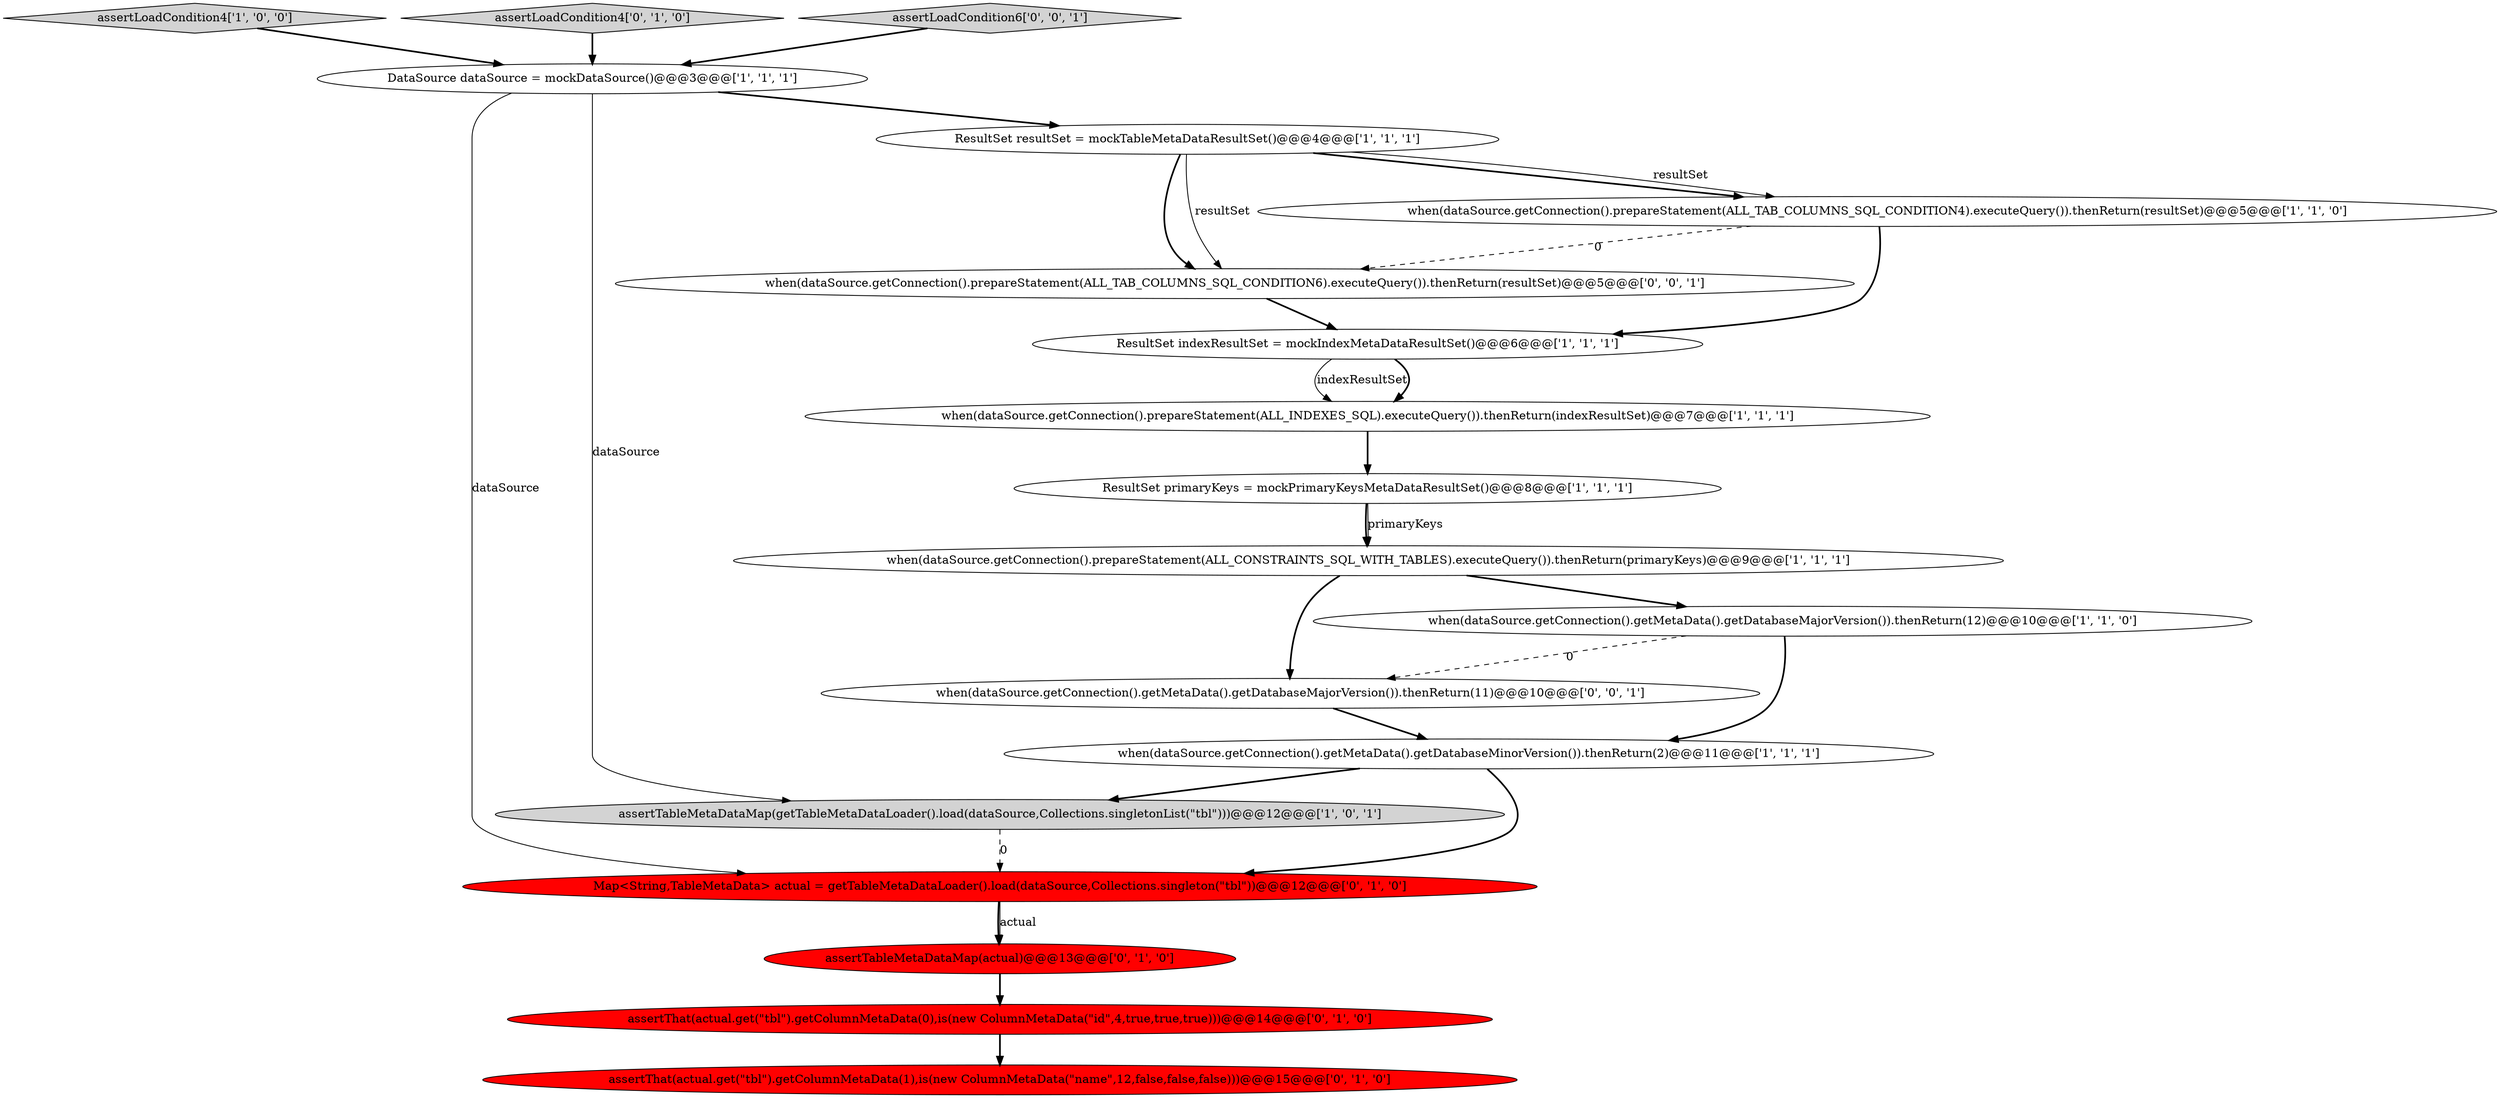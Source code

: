 digraph {
17 [style = filled, label = "when(dataSource.getConnection().getMetaData().getDatabaseMajorVersion()).thenReturn(11)@@@10@@@['0', '0', '1']", fillcolor = white, shape = ellipse image = "AAA0AAABBB3BBB"];
11 [style = filled, label = "Map<String,TableMetaData> actual = getTableMetaDataLoader().load(dataSource,Collections.singleton(\"tbl\"))@@@12@@@['0', '1', '0']", fillcolor = red, shape = ellipse image = "AAA1AAABBB2BBB"];
13 [style = filled, label = "assertThat(actual.get(\"tbl\").getColumnMetaData(1),is(new ColumnMetaData(\"name\",12,false,false,false)))@@@15@@@['0', '1', '0']", fillcolor = red, shape = ellipse image = "AAA1AAABBB2BBB"];
18 [style = filled, label = "when(dataSource.getConnection().prepareStatement(ALL_TAB_COLUMNS_SQL_CONDITION6).executeQuery()).thenReturn(resultSet)@@@5@@@['0', '0', '1']", fillcolor = white, shape = ellipse image = "AAA0AAABBB3BBB"];
10 [style = filled, label = "assertTableMetaDataMap(getTableMetaDataLoader().load(dataSource,Collections.singletonList(\"tbl\")))@@@12@@@['1', '0', '1']", fillcolor = lightgray, shape = ellipse image = "AAA0AAABBB1BBB"];
7 [style = filled, label = "ResultSet primaryKeys = mockPrimaryKeysMetaDataResultSet()@@@8@@@['1', '1', '1']", fillcolor = white, shape = ellipse image = "AAA0AAABBB1BBB"];
1 [style = filled, label = "when(dataSource.getConnection().prepareStatement(ALL_TAB_COLUMNS_SQL_CONDITION4).executeQuery()).thenReturn(resultSet)@@@5@@@['1', '1', '0']", fillcolor = white, shape = ellipse image = "AAA0AAABBB1BBB"];
2 [style = filled, label = "when(dataSource.getConnection().prepareStatement(ALL_INDEXES_SQL).executeQuery()).thenReturn(indexResultSet)@@@7@@@['1', '1', '1']", fillcolor = white, shape = ellipse image = "AAA0AAABBB1BBB"];
4 [style = filled, label = "when(dataSource.getConnection().prepareStatement(ALL_CONSTRAINTS_SQL_WITH_TABLES).executeQuery()).thenReturn(primaryKeys)@@@9@@@['1', '1', '1']", fillcolor = white, shape = ellipse image = "AAA0AAABBB1BBB"];
8 [style = filled, label = "when(dataSource.getConnection().getMetaData().getDatabaseMinorVersion()).thenReturn(2)@@@11@@@['1', '1', '1']", fillcolor = white, shape = ellipse image = "AAA0AAABBB1BBB"];
14 [style = filled, label = "assertTableMetaDataMap(actual)@@@13@@@['0', '1', '0']", fillcolor = red, shape = ellipse image = "AAA1AAABBB2BBB"];
9 [style = filled, label = "assertLoadCondition4['1', '0', '0']", fillcolor = lightgray, shape = diamond image = "AAA0AAABBB1BBB"];
3 [style = filled, label = "ResultSet indexResultSet = mockIndexMetaDataResultSet()@@@6@@@['1', '1', '1']", fillcolor = white, shape = ellipse image = "AAA0AAABBB1BBB"];
15 [style = filled, label = "assertLoadCondition4['0', '1', '0']", fillcolor = lightgray, shape = diamond image = "AAA0AAABBB2BBB"];
6 [style = filled, label = "ResultSet resultSet = mockTableMetaDataResultSet()@@@4@@@['1', '1', '1']", fillcolor = white, shape = ellipse image = "AAA0AAABBB1BBB"];
12 [style = filled, label = "assertThat(actual.get(\"tbl\").getColumnMetaData(0),is(new ColumnMetaData(\"id\",4,true,true,true)))@@@14@@@['0', '1', '0']", fillcolor = red, shape = ellipse image = "AAA1AAABBB2BBB"];
5 [style = filled, label = "when(dataSource.getConnection().getMetaData().getDatabaseMajorVersion()).thenReturn(12)@@@10@@@['1', '1', '0']", fillcolor = white, shape = ellipse image = "AAA0AAABBB1BBB"];
0 [style = filled, label = "DataSource dataSource = mockDataSource()@@@3@@@['1', '1', '1']", fillcolor = white, shape = ellipse image = "AAA0AAABBB1BBB"];
16 [style = filled, label = "assertLoadCondition6['0', '0', '1']", fillcolor = lightgray, shape = diamond image = "AAA0AAABBB3BBB"];
17->8 [style = bold, label=""];
5->8 [style = bold, label=""];
8->10 [style = bold, label=""];
18->3 [style = bold, label=""];
16->0 [style = bold, label=""];
3->2 [style = solid, label="indexResultSet"];
0->10 [style = solid, label="dataSource"];
9->0 [style = bold, label=""];
4->17 [style = bold, label=""];
11->14 [style = bold, label=""];
0->6 [style = bold, label=""];
6->18 [style = bold, label=""];
1->3 [style = bold, label=""];
1->18 [style = dashed, label="0"];
7->4 [style = bold, label=""];
0->11 [style = solid, label="dataSource"];
6->18 [style = solid, label="resultSet"];
10->11 [style = dashed, label="0"];
6->1 [style = bold, label=""];
12->13 [style = bold, label=""];
5->17 [style = dashed, label="0"];
3->2 [style = bold, label=""];
15->0 [style = bold, label=""];
14->12 [style = bold, label=""];
6->1 [style = solid, label="resultSet"];
2->7 [style = bold, label=""];
8->11 [style = bold, label=""];
4->5 [style = bold, label=""];
7->4 [style = solid, label="primaryKeys"];
11->14 [style = solid, label="actual"];
}
